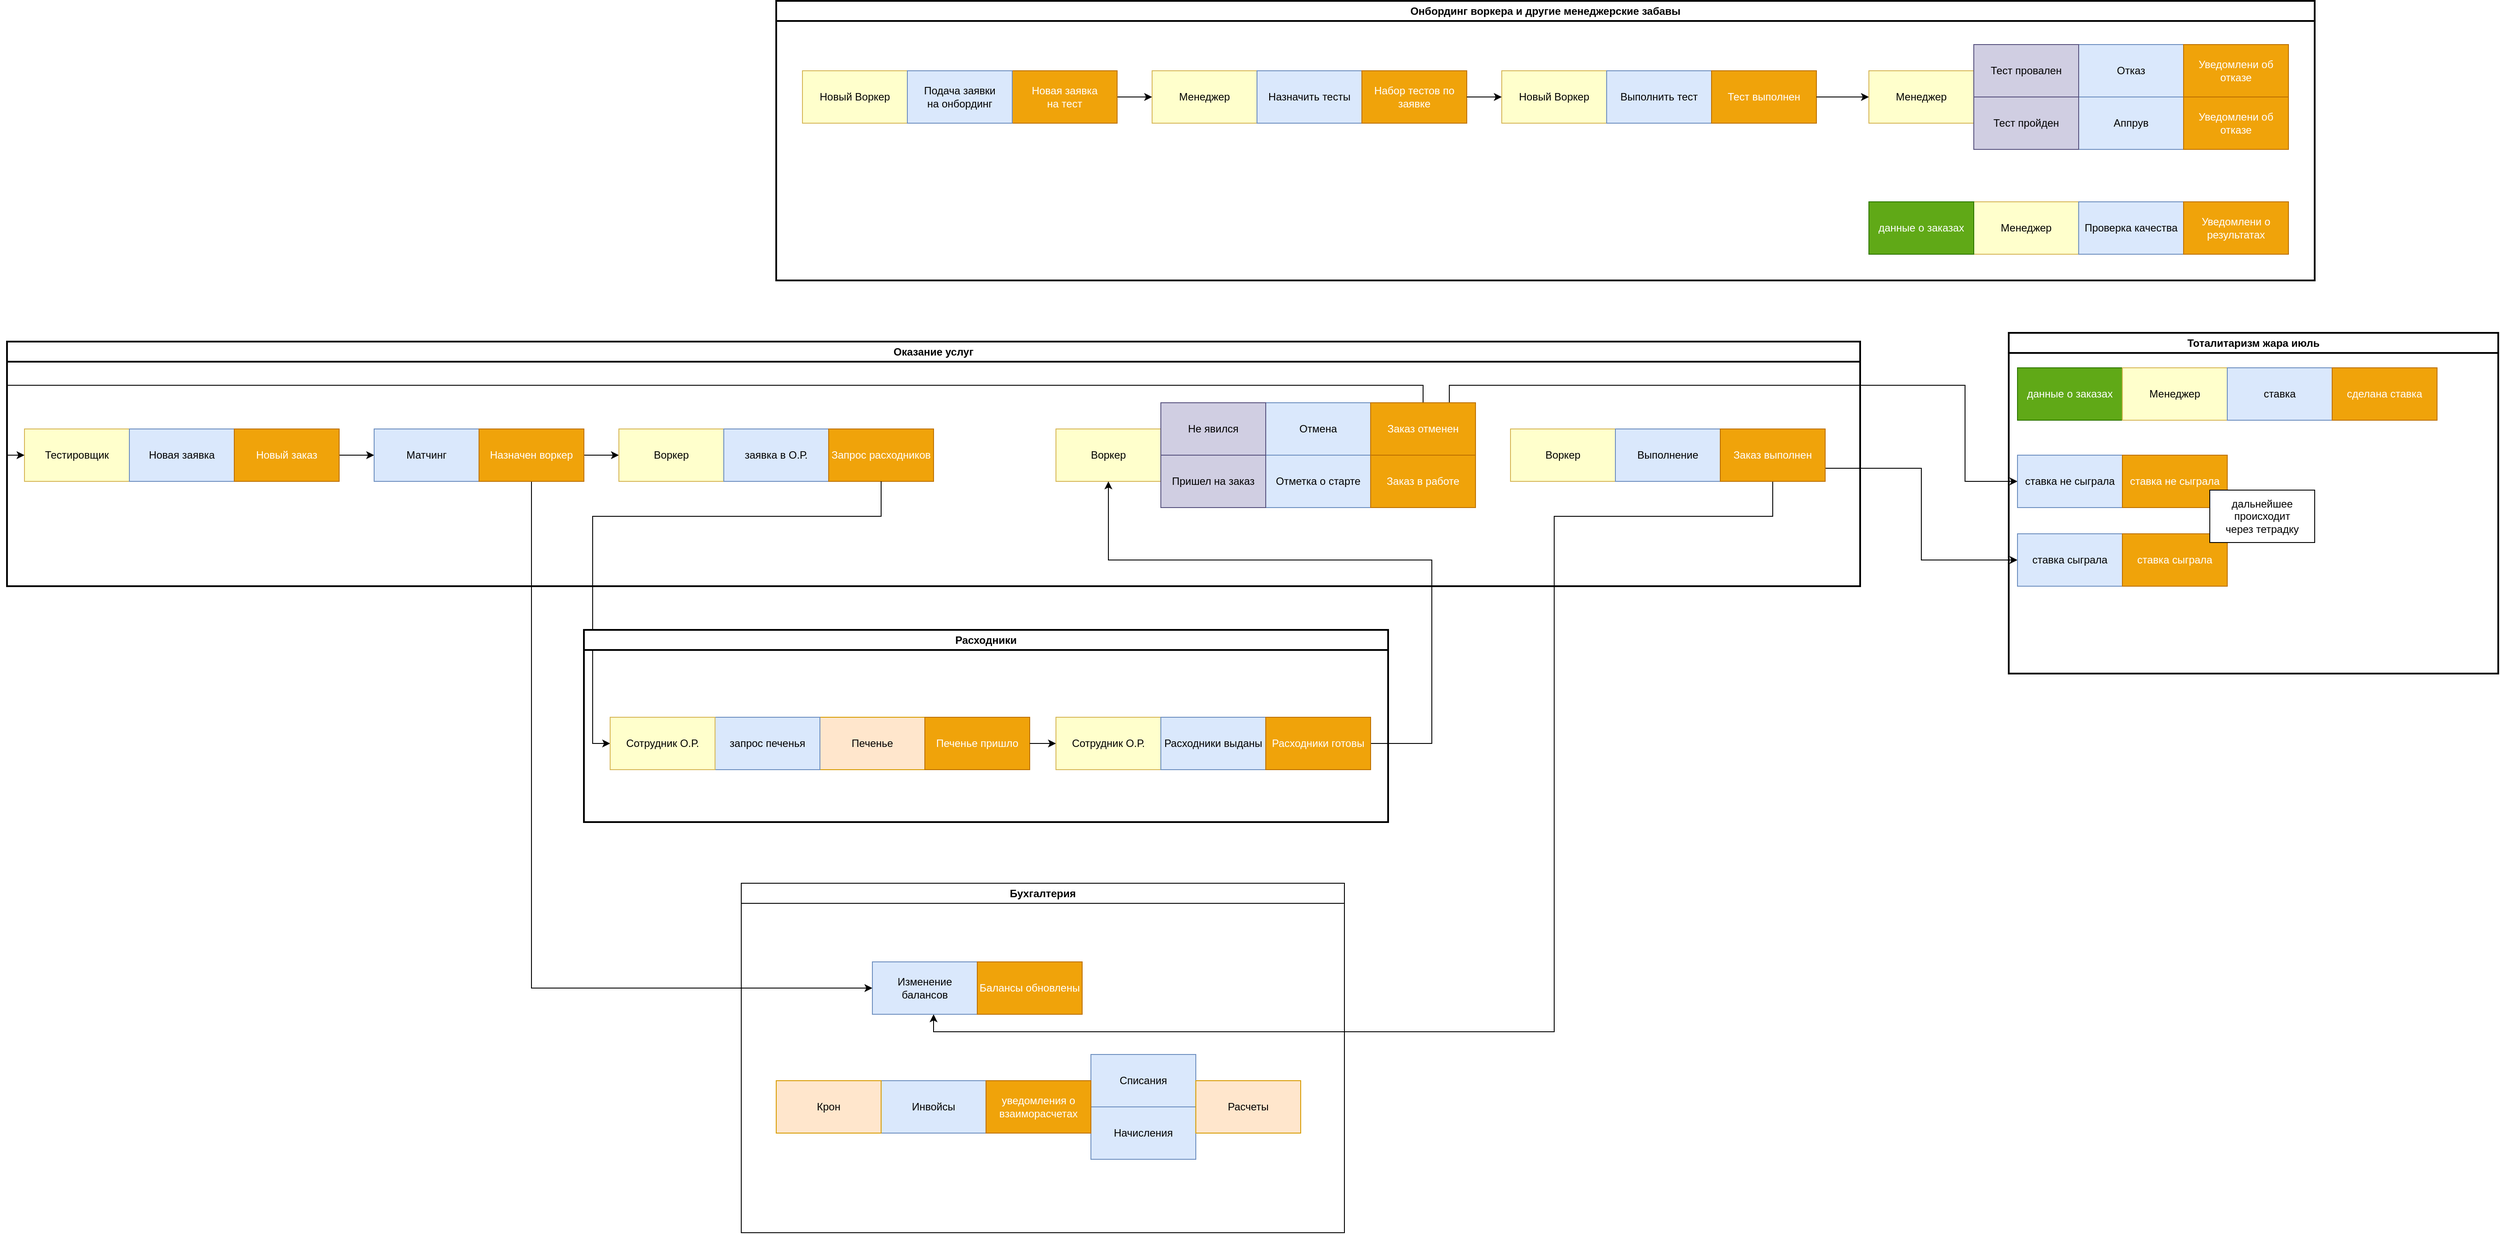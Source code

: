 <mxfile version="22.0.3" type="device">
  <diagram name="Page-1" id="cu8HoAJBPppChcAsw30A">
    <mxGraphModel dx="2760" dy="5211" grid="1" gridSize="10" guides="1" tooltips="1" connect="1" arrows="1" fold="1" page="1" pageScale="1" pageWidth="1169" pageHeight="827" math="0" shadow="0">
      <root>
        <mxCell id="0" />
        <mxCell id="1" parent="0" />
        <mxCell id="0N0rDKjKPEKVKHD4B6wy-2" value="Тестировщик" style="rounded=0;whiteSpace=wrap;html=1;fillColor=#FFFFCC;strokeColor=#d6b656;" vertex="1" parent="1">
          <mxGeometry x="40" y="-600" width="120" height="60" as="geometry" />
        </mxCell>
        <mxCell id="0N0rDKjKPEKVKHD4B6wy-26" value="Новая заявка" style="rounded=0;whiteSpace=wrap;html=1;fillColor=#dae8fc;strokeColor=#6c8ebf;" vertex="1" parent="1">
          <mxGeometry x="160" y="-600" width="120" height="60" as="geometry" />
        </mxCell>
        <mxCell id="0N0rDKjKPEKVKHD4B6wy-31" value="" style="edgeStyle=orthogonalEdgeStyle;rounded=0;orthogonalLoop=1;jettySize=auto;html=1;" edge="1" parent="1" source="0N0rDKjKPEKVKHD4B6wy-27" target="0N0rDKjKPEKVKHD4B6wy-29">
          <mxGeometry relative="1" as="geometry" />
        </mxCell>
        <mxCell id="0N0rDKjKPEKVKHD4B6wy-27" value="Новый заказ" style="rounded=0;whiteSpace=wrap;html=1;fillColor=#f0a30a;strokeColor=#BD7000;fontColor=#ffffff;" vertex="1" parent="1">
          <mxGeometry x="280" y="-600" width="120" height="60" as="geometry" />
        </mxCell>
        <mxCell id="0N0rDKjKPEKVKHD4B6wy-29" value="Матчинг" style="rounded=0;whiteSpace=wrap;html=1;fillColor=#dae8fc;strokeColor=#6c8ebf;" vertex="1" parent="1">
          <mxGeometry x="440" y="-600" width="120" height="60" as="geometry" />
        </mxCell>
        <mxCell id="0N0rDKjKPEKVKHD4B6wy-36" value="" style="edgeStyle=orthogonalEdgeStyle;rounded=0;orthogonalLoop=1;jettySize=auto;html=1;" edge="1" parent="1" source="0N0rDKjKPEKVKHD4B6wy-30" target="0N0rDKjKPEKVKHD4B6wy-35">
          <mxGeometry relative="1" as="geometry" />
        </mxCell>
        <mxCell id="0N0rDKjKPEKVKHD4B6wy-39" style="edgeStyle=orthogonalEdgeStyle;rounded=0;orthogonalLoop=1;jettySize=auto;html=1;exitX=0.5;exitY=1;exitDx=0;exitDy=0;entryX=0;entryY=0.5;entryDx=0;entryDy=0;" edge="1" parent="1" source="0N0rDKjKPEKVKHD4B6wy-30" target="0N0rDKjKPEKVKHD4B6wy-32">
          <mxGeometry relative="1" as="geometry" />
        </mxCell>
        <mxCell id="0N0rDKjKPEKVKHD4B6wy-30" value="Назначен воркер" style="rounded=0;whiteSpace=wrap;html=1;fillColor=#f0a30a;strokeColor=#BD7000;fontColor=#ffffff;" vertex="1" parent="1">
          <mxGeometry x="560" y="-600" width="120" height="60" as="geometry" />
        </mxCell>
        <mxCell id="0N0rDKjKPEKVKHD4B6wy-42" value="" style="group" vertex="1" connectable="0" parent="1">
          <mxGeometry x="720" y="-600" width="360" height="60" as="geometry" />
        </mxCell>
        <mxCell id="0N0rDKjKPEKVKHD4B6wy-35" value="Воркер" style="rounded=0;whiteSpace=wrap;html=1;fillColor=#FFFFCC;strokeColor=#d6b656;" vertex="1" parent="0N0rDKjKPEKVKHD4B6wy-42">
          <mxGeometry width="120" height="60" as="geometry" />
        </mxCell>
        <mxCell id="0N0rDKjKPEKVKHD4B6wy-37" value="заявка в О.Р." style="rounded=0;whiteSpace=wrap;html=1;fillColor=#dae8fc;strokeColor=#6c8ebf;" vertex="1" parent="0N0rDKjKPEKVKHD4B6wy-42">
          <mxGeometry x="120" width="120" height="60" as="geometry" />
        </mxCell>
        <mxCell id="0N0rDKjKPEKVKHD4B6wy-38" value="Запрос расходников" style="rounded=0;whiteSpace=wrap;html=1;fillColor=#f0a30a;strokeColor=#BD7000;fontColor=#ffffff;" vertex="1" parent="0N0rDKjKPEKVKHD4B6wy-42">
          <mxGeometry x="240" width="120" height="60" as="geometry" />
        </mxCell>
        <mxCell id="0N0rDKjKPEKVKHD4B6wy-63" value="Воркер" style="rounded=0;whiteSpace=wrap;html=1;fillColor=#FFFFCC;strokeColor=#d6b656;" vertex="1" parent="1">
          <mxGeometry x="1220" y="-600" width="120" height="60" as="geometry" />
        </mxCell>
        <mxCell id="0N0rDKjKPEKVKHD4B6wy-64" value="" style="edgeStyle=orthogonalEdgeStyle;rounded=0;orthogonalLoop=1;jettySize=auto;html=1;exitX=1;exitY=0.5;exitDx=0;exitDy=0;" edge="1" parent="1" source="0N0rDKjKPEKVKHD4B6wy-47" target="0N0rDKjKPEKVKHD4B6wy-63">
          <mxGeometry relative="1" as="geometry">
            <Array as="points">
              <mxPoint x="1650" y="-240" />
              <mxPoint x="1650" y="-450" />
              <mxPoint x="1280" y="-450" />
            </Array>
          </mxGeometry>
        </mxCell>
        <mxCell id="0N0rDKjKPEKVKHD4B6wy-65" value="Отмена" style="rounded=0;whiteSpace=wrap;html=1;fillColor=#dae8fc;strokeColor=#6c8ebf;" vertex="1" parent="1">
          <mxGeometry x="1460" y="-630" width="120" height="60" as="geometry" />
        </mxCell>
        <mxCell id="0N0rDKjKPEKVKHD4B6wy-66" value="Отметка о старте" style="rounded=0;whiteSpace=wrap;html=1;fillColor=#dae8fc;strokeColor=#6c8ebf;" vertex="1" parent="1">
          <mxGeometry x="1460" y="-570" width="120" height="60" as="geometry" />
        </mxCell>
        <mxCell id="0N0rDKjKPEKVKHD4B6wy-67" value="Пришел на заказ" style="rounded=0;whiteSpace=wrap;html=1;fillColor=#d0cee2;strokeColor=#56517e;" vertex="1" parent="1">
          <mxGeometry x="1340" y="-570" width="120" height="60" as="geometry" />
        </mxCell>
        <mxCell id="0N0rDKjKPEKVKHD4B6wy-70" value="Не явился" style="rounded=0;whiteSpace=wrap;html=1;fillColor=#d0cee2;strokeColor=#56517e;" vertex="1" parent="1">
          <mxGeometry x="1340" y="-630" width="120" height="60" as="geometry" />
        </mxCell>
        <mxCell id="0N0rDKjKPEKVKHD4B6wy-76" style="edgeStyle=orthogonalEdgeStyle;rounded=0;orthogonalLoop=1;jettySize=auto;html=1;exitX=0.5;exitY=0;exitDx=0;exitDy=0;entryX=0;entryY=0.5;entryDx=0;entryDy=0;" edge="1" parent="1" source="0N0rDKjKPEKVKHD4B6wy-71" target="0N0rDKjKPEKVKHD4B6wy-2">
          <mxGeometry relative="1" as="geometry" />
        </mxCell>
        <mxCell id="0N0rDKjKPEKVKHD4B6wy-130" style="edgeStyle=orthogonalEdgeStyle;rounded=0;orthogonalLoop=1;jettySize=auto;html=1;exitX=0.75;exitY=0;exitDx=0;exitDy=0;entryX=0;entryY=0.5;entryDx=0;entryDy=0;" edge="1" parent="1" source="0N0rDKjKPEKVKHD4B6wy-71" target="0N0rDKjKPEKVKHD4B6wy-109">
          <mxGeometry relative="1" as="geometry">
            <Array as="points">
              <mxPoint x="1670" y="-650" />
              <mxPoint x="2260" y="-650" />
              <mxPoint x="2260" y="-540" />
            </Array>
          </mxGeometry>
        </mxCell>
        <mxCell id="0N0rDKjKPEKVKHD4B6wy-71" value="Заказ отменен" style="rounded=0;whiteSpace=wrap;html=1;fillColor=#f0a30a;strokeColor=#BD7000;fontColor=#ffffff;" vertex="1" parent="1">
          <mxGeometry x="1580" y="-630" width="120" height="60" as="geometry" />
        </mxCell>
        <mxCell id="0N0rDKjKPEKVKHD4B6wy-72" value="Заказ в работе" style="rounded=0;whiteSpace=wrap;html=1;fillColor=#f0a30a;strokeColor=#BD7000;fontColor=#ffffff;" vertex="1" parent="1">
          <mxGeometry x="1580" y="-570" width="120" height="60" as="geometry" />
        </mxCell>
        <mxCell id="0N0rDKjKPEKVKHD4B6wy-77" value="Воркер" style="rounded=0;whiteSpace=wrap;html=1;fillColor=#FFFFCC;strokeColor=#d6b656;" vertex="1" parent="1">
          <mxGeometry x="1740" y="-600" width="120" height="60" as="geometry" />
        </mxCell>
        <mxCell id="0N0rDKjKPEKVKHD4B6wy-78" value="Выполнение" style="rounded=0;whiteSpace=wrap;html=1;fillColor=#dae8fc;strokeColor=#6c8ebf;" vertex="1" parent="1">
          <mxGeometry x="1860" y="-600" width="120" height="60" as="geometry" />
        </mxCell>
        <mxCell id="0N0rDKjKPEKVKHD4B6wy-124" style="edgeStyle=orthogonalEdgeStyle;rounded=0;orthogonalLoop=1;jettySize=auto;html=1;exitX=0.5;exitY=1;exitDx=0;exitDy=0;" edge="1" parent="1" source="0N0rDKjKPEKVKHD4B6wy-79" target="0N0rDKjKPEKVKHD4B6wy-32">
          <mxGeometry relative="1" as="geometry">
            <Array as="points">
              <mxPoint x="2040" y="-500" />
              <mxPoint x="1790" y="-500" />
              <mxPoint x="1790" y="90" />
              <mxPoint x="1080" y="90" />
            </Array>
          </mxGeometry>
        </mxCell>
        <mxCell id="0N0rDKjKPEKVKHD4B6wy-131" style="edgeStyle=orthogonalEdgeStyle;rounded=0;orthogonalLoop=1;jettySize=auto;html=1;exitX=1;exitY=0.75;exitDx=0;exitDy=0;entryX=0;entryY=0.5;entryDx=0;entryDy=0;" edge="1" parent="1" source="0N0rDKjKPEKVKHD4B6wy-79" target="0N0rDKjKPEKVKHD4B6wy-106">
          <mxGeometry relative="1" as="geometry" />
        </mxCell>
        <mxCell id="0N0rDKjKPEKVKHD4B6wy-79" value="Заказ выполнен" style="rounded=0;whiteSpace=wrap;html=1;fillColor=#f0a30a;strokeColor=#BD7000;fontColor=#ffffff;" vertex="1" parent="1">
          <mxGeometry x="1980" y="-600" width="120" height="60" as="geometry" />
        </mxCell>
        <mxCell id="0N0rDKjKPEKVKHD4B6wy-100" value="Тоталитаризм жара июль" style="swimlane;whiteSpace=wrap;html=1;strokeWidth=2;" vertex="1" parent="1">
          <mxGeometry x="2310" y="-710" width="560" height="390" as="geometry" />
        </mxCell>
        <mxCell id="0N0rDKjKPEKVKHD4B6wy-98" value="данные о заказах" style="rounded=0;whiteSpace=wrap;html=1;fillColor=#60a917;strokeColor=#2D7600;fontColor=#ffffff;" vertex="1" parent="0N0rDKjKPEKVKHD4B6wy-100">
          <mxGeometry x="10" y="40" width="120" height="60" as="geometry" />
        </mxCell>
        <mxCell id="0N0rDKjKPEKVKHD4B6wy-99" value="Менеджер" style="rounded=0;whiteSpace=wrap;html=1;fillColor=#FFFFCC;strokeColor=#d6b656;" vertex="1" parent="0N0rDKjKPEKVKHD4B6wy-100">
          <mxGeometry x="130" y="40" width="120" height="60" as="geometry" />
        </mxCell>
        <mxCell id="0N0rDKjKPEKVKHD4B6wy-97" value="ставка" style="rounded=0;whiteSpace=wrap;html=1;fillColor=#dae8fc;strokeColor=#6c8ebf;" vertex="1" parent="0N0rDKjKPEKVKHD4B6wy-100">
          <mxGeometry x="250" y="40" width="120" height="60" as="geometry" />
        </mxCell>
        <mxCell id="0N0rDKjKPEKVKHD4B6wy-105" value="сделана ставка" style="rounded=0;whiteSpace=wrap;html=1;fillColor=#f0a30a;strokeColor=#BD7000;fontColor=#ffffff;" vertex="1" parent="0N0rDKjKPEKVKHD4B6wy-100">
          <mxGeometry x="370" y="40" width="120" height="60" as="geometry" />
        </mxCell>
        <mxCell id="0N0rDKjKPEKVKHD4B6wy-106" value="ставка сыграла" style="rounded=0;whiteSpace=wrap;html=1;fillColor=#dae8fc;strokeColor=#6c8ebf;" vertex="1" parent="0N0rDKjKPEKVKHD4B6wy-100">
          <mxGeometry x="10" y="230" width="120" height="60" as="geometry" />
        </mxCell>
        <mxCell id="0N0rDKjKPEKVKHD4B6wy-107" value="ставка сыграла" style="rounded=0;whiteSpace=wrap;html=1;fillColor=#f0a30a;strokeColor=#BD7000;fontColor=#ffffff;" vertex="1" parent="0N0rDKjKPEKVKHD4B6wy-100">
          <mxGeometry x="130" y="230" width="120" height="60" as="geometry" />
        </mxCell>
        <mxCell id="0N0rDKjKPEKVKHD4B6wy-109" value="ставка не сыграла" style="rounded=0;whiteSpace=wrap;html=1;fillColor=#dae8fc;strokeColor=#6c8ebf;" vertex="1" parent="0N0rDKjKPEKVKHD4B6wy-100">
          <mxGeometry x="10" y="140" width="120" height="60" as="geometry" />
        </mxCell>
        <mxCell id="0N0rDKjKPEKVKHD4B6wy-110" value="ставка не сыграла" style="rounded=0;whiteSpace=wrap;html=1;fillColor=#f0a30a;strokeColor=#BD7000;fontColor=#ffffff;" vertex="1" parent="0N0rDKjKPEKVKHD4B6wy-100">
          <mxGeometry x="130" y="140" width="120" height="60" as="geometry" />
        </mxCell>
        <mxCell id="0N0rDKjKPEKVKHD4B6wy-132" value="дальнейшее&lt;br&gt;происходит&lt;br&gt;через тетрадку" style="rounded=0;whiteSpace=wrap;html=1;" vertex="1" parent="0N0rDKjKPEKVKHD4B6wy-100">
          <mxGeometry x="230" y="180" width="120" height="60" as="geometry" />
        </mxCell>
        <mxCell id="0N0rDKjKPEKVKHD4B6wy-119" value="" style="edgeStyle=orthogonalEdgeStyle;rounded=0;orthogonalLoop=1;jettySize=auto;html=1;entryX=0;entryY=0.5;entryDx=0;entryDy=0;" edge="1" parent="1" source="0N0rDKjKPEKVKHD4B6wy-38" target="0N0rDKjKPEKVKHD4B6wy-127">
          <mxGeometry relative="1" as="geometry">
            <mxPoint x="1080" y="-570" as="sourcePoint" />
            <mxPoint x="990" y="-410" as="targetPoint" />
            <Array as="points">
              <mxPoint x="1020" y="-500" />
              <mxPoint x="690" y="-500" />
              <mxPoint x="690" y="-240" />
            </Array>
          </mxGeometry>
        </mxCell>
        <mxCell id="0N0rDKjKPEKVKHD4B6wy-120" value="Онбординг воркера и другие менеджерские забавы" style="swimlane;whiteSpace=wrap;html=1;strokeWidth=2;" vertex="1" parent="1">
          <mxGeometry x="900" y="-1090" width="1760" height="320" as="geometry" />
        </mxCell>
        <mxCell id="0N0rDKjKPEKVKHD4B6wy-1" value="Менеджер" style="rounded=0;whiteSpace=wrap;html=1;fillColor=#FFFFCC;strokeColor=#d6b656;" vertex="1" parent="0N0rDKjKPEKVKHD4B6wy-120">
          <mxGeometry x="430" y="80" width="120" height="60" as="geometry" />
        </mxCell>
        <mxCell id="0N0rDKjKPEKVKHD4B6wy-3" value="Новый Воркер" style="rounded=0;whiteSpace=wrap;html=1;fillColor=#FFFFCC;strokeColor=#d6b656;" vertex="1" parent="0N0rDKjKPEKVKHD4B6wy-120">
          <mxGeometry x="30" y="80" width="120" height="60" as="geometry" />
        </mxCell>
        <mxCell id="0N0rDKjKPEKVKHD4B6wy-23" value="" style="edgeStyle=orthogonalEdgeStyle;rounded=0;orthogonalLoop=1;jettySize=auto;html=1;" edge="1" parent="0N0rDKjKPEKVKHD4B6wy-120" source="0N0rDKjKPEKVKHD4B6wy-8" target="0N0rDKjKPEKVKHD4B6wy-1">
          <mxGeometry relative="1" as="geometry" />
        </mxCell>
        <mxCell id="0N0rDKjKPEKVKHD4B6wy-8" value="Новая заявка&lt;br&gt;на тест" style="rounded=0;whiteSpace=wrap;html=1;fillColor=#f0a30a;strokeColor=#BD7000;fontColor=#ffffff;" vertex="1" parent="0N0rDKjKPEKVKHD4B6wy-120">
          <mxGeometry x="270" y="80" width="120" height="60" as="geometry" />
        </mxCell>
        <mxCell id="0N0rDKjKPEKVKHD4B6wy-9" value="Подача заявки&lt;br style=&quot;border-color: var(--border-color);&quot;&gt;на онбординг" style="rounded=0;whiteSpace=wrap;html=1;fillColor=#dae8fc;strokeColor=#6c8ebf;" vertex="1" parent="0N0rDKjKPEKVKHD4B6wy-120">
          <mxGeometry x="150" y="80" width="120" height="60" as="geometry" />
        </mxCell>
        <mxCell id="0N0rDKjKPEKVKHD4B6wy-12" value="Назначить тесты" style="rounded=0;whiteSpace=wrap;html=1;fillColor=#dae8fc;strokeColor=#6c8ebf;" vertex="1" parent="0N0rDKjKPEKVKHD4B6wy-120">
          <mxGeometry x="550" y="80" width="120" height="60" as="geometry" />
        </mxCell>
        <mxCell id="0N0rDKjKPEKVKHD4B6wy-13" value="Набор тестов по заявке" style="rounded=0;whiteSpace=wrap;html=1;fillColor=#f0a30a;strokeColor=#BD7000;fontColor=#ffffff;" vertex="1" parent="0N0rDKjKPEKVKHD4B6wy-120">
          <mxGeometry x="670" y="80" width="120" height="60" as="geometry" />
        </mxCell>
        <mxCell id="0N0rDKjKPEKVKHD4B6wy-14" value="Новый Воркер" style="rounded=0;whiteSpace=wrap;html=1;fillColor=#FFFFCC;strokeColor=#d6b656;" vertex="1" parent="0N0rDKjKPEKVKHD4B6wy-120">
          <mxGeometry x="830" y="80" width="120" height="60" as="geometry" />
        </mxCell>
        <mxCell id="0N0rDKjKPEKVKHD4B6wy-24" value="" style="edgeStyle=orthogonalEdgeStyle;rounded=0;orthogonalLoop=1;jettySize=auto;html=1;" edge="1" parent="0N0rDKjKPEKVKHD4B6wy-120" source="0N0rDKjKPEKVKHD4B6wy-13" target="0N0rDKjKPEKVKHD4B6wy-14">
          <mxGeometry relative="1" as="geometry" />
        </mxCell>
        <mxCell id="0N0rDKjKPEKVKHD4B6wy-15" value="Выполнить тест" style="rounded=0;whiteSpace=wrap;html=1;fillColor=#dae8fc;strokeColor=#6c8ebf;" vertex="1" parent="0N0rDKjKPEKVKHD4B6wy-120">
          <mxGeometry x="950" y="80" width="120" height="60" as="geometry" />
        </mxCell>
        <mxCell id="0N0rDKjKPEKVKHD4B6wy-16" value="Тест выполнен" style="rounded=0;whiteSpace=wrap;html=1;fillColor=#f0a30a;strokeColor=#BD7000;fontColor=#ffffff;" vertex="1" parent="0N0rDKjKPEKVKHD4B6wy-120">
          <mxGeometry x="1070" y="80" width="120" height="60" as="geometry" />
        </mxCell>
        <mxCell id="0N0rDKjKPEKVKHD4B6wy-17" value="Менеджер" style="rounded=0;whiteSpace=wrap;html=1;fillColor=#FFFFCC;strokeColor=#d6b656;" vertex="1" parent="0N0rDKjKPEKVKHD4B6wy-120">
          <mxGeometry x="1250" y="80" width="120" height="60" as="geometry" />
        </mxCell>
        <mxCell id="0N0rDKjKPEKVKHD4B6wy-25" value="" style="edgeStyle=orthogonalEdgeStyle;rounded=0;orthogonalLoop=1;jettySize=auto;html=1;" edge="1" parent="0N0rDKjKPEKVKHD4B6wy-120" source="0N0rDKjKPEKVKHD4B6wy-16" target="0N0rDKjKPEKVKHD4B6wy-17">
          <mxGeometry relative="1" as="geometry" />
        </mxCell>
        <mxCell id="0N0rDKjKPEKVKHD4B6wy-18" value="Отказ" style="rounded=0;whiteSpace=wrap;html=1;fillColor=#dae8fc;strokeColor=#6c8ebf;" vertex="1" parent="0N0rDKjKPEKVKHD4B6wy-120">
          <mxGeometry x="1490" y="50" width="120" height="60" as="geometry" />
        </mxCell>
        <mxCell id="0N0rDKjKPEKVKHD4B6wy-19" value="Уведомлени об&lt;br&gt;отказе" style="rounded=0;whiteSpace=wrap;html=1;fillColor=#f0a30a;strokeColor=#BD7000;fontColor=#ffffff;" vertex="1" parent="0N0rDKjKPEKVKHD4B6wy-120">
          <mxGeometry x="1610" y="50" width="120" height="60" as="geometry" />
        </mxCell>
        <mxCell id="0N0rDKjKPEKVKHD4B6wy-21" value="Аппрув" style="rounded=0;whiteSpace=wrap;html=1;fillColor=#dae8fc;strokeColor=#6c8ebf;" vertex="1" parent="0N0rDKjKPEKVKHD4B6wy-120">
          <mxGeometry x="1490" y="110" width="120" height="60" as="geometry" />
        </mxCell>
        <mxCell id="0N0rDKjKPEKVKHD4B6wy-22" value="Уведомлени об&lt;br&gt;отказе" style="rounded=0;whiteSpace=wrap;html=1;fillColor=#f0a30a;strokeColor=#BD7000;fontColor=#ffffff;" vertex="1" parent="0N0rDKjKPEKVKHD4B6wy-120">
          <mxGeometry x="1610" y="110" width="120" height="60" as="geometry" />
        </mxCell>
        <mxCell id="0N0rDKjKPEKVKHD4B6wy-68" value="Тест провален" style="rounded=0;whiteSpace=wrap;html=1;fillColor=#d0cee2;strokeColor=#56517e;" vertex="1" parent="0N0rDKjKPEKVKHD4B6wy-120">
          <mxGeometry x="1370" y="50" width="120" height="60" as="geometry" />
        </mxCell>
        <mxCell id="0N0rDKjKPEKVKHD4B6wy-69" value="Тест пройден" style="rounded=0;whiteSpace=wrap;html=1;fillColor=#d0cee2;strokeColor=#56517e;" vertex="1" parent="0N0rDKjKPEKVKHD4B6wy-120">
          <mxGeometry x="1370" y="110" width="120" height="60" as="geometry" />
        </mxCell>
        <mxCell id="0N0rDKjKPEKVKHD4B6wy-129" value="" style="group" vertex="1" connectable="0" parent="0N0rDKjKPEKVKHD4B6wy-120">
          <mxGeometry x="1250" y="230" width="480" height="60" as="geometry" />
        </mxCell>
        <mxCell id="0N0rDKjKPEKVKHD4B6wy-101" value="Менеджер" style="rounded=0;whiteSpace=wrap;html=1;fillColor=#FFFFCC;strokeColor=#d6b656;" vertex="1" parent="0N0rDKjKPEKVKHD4B6wy-129">
          <mxGeometry x="120" width="120" height="60" as="geometry" />
        </mxCell>
        <mxCell id="0N0rDKjKPEKVKHD4B6wy-102" value="Проверка качества" style="rounded=0;whiteSpace=wrap;html=1;fillColor=#dae8fc;strokeColor=#6c8ebf;" vertex="1" parent="0N0rDKjKPEKVKHD4B6wy-129">
          <mxGeometry x="240" width="120" height="60" as="geometry" />
        </mxCell>
        <mxCell id="0N0rDKjKPEKVKHD4B6wy-103" value="Уведомлени о результатах" style="rounded=0;whiteSpace=wrap;html=1;fillColor=#f0a30a;strokeColor=#BD7000;fontColor=#ffffff;" vertex="1" parent="0N0rDKjKPEKVKHD4B6wy-129">
          <mxGeometry x="360" width="120" height="60" as="geometry" />
        </mxCell>
        <mxCell id="0N0rDKjKPEKVKHD4B6wy-104" value="данные о заказах" style="rounded=0;whiteSpace=wrap;html=1;fillColor=#60a917;strokeColor=#2D7600;fontColor=#ffffff;" vertex="1" parent="0N0rDKjKPEKVKHD4B6wy-129">
          <mxGeometry width="120" height="60" as="geometry" />
        </mxCell>
        <mxCell id="0N0rDKjKPEKVKHD4B6wy-126" value="" style="group" vertex="1" connectable="0" parent="1">
          <mxGeometry x="860" y="-80" width="690" height="400" as="geometry" />
        </mxCell>
        <mxCell id="0N0rDKjKPEKVKHD4B6wy-40" value="" style="group" vertex="1" connectable="0" parent="0N0rDKjKPEKVKHD4B6wy-126">
          <mxGeometry x="150" y="90" width="240" height="60" as="geometry" />
        </mxCell>
        <mxCell id="0N0rDKjKPEKVKHD4B6wy-41" value="" style="group" vertex="1" connectable="0" parent="0N0rDKjKPEKVKHD4B6wy-40">
          <mxGeometry width="240" height="60" as="geometry" />
        </mxCell>
        <mxCell id="0N0rDKjKPEKVKHD4B6wy-32" value="Изменение балансов" style="rounded=0;whiteSpace=wrap;html=1;fillColor=#dae8fc;strokeColor=#6c8ebf;" vertex="1" parent="0N0rDKjKPEKVKHD4B6wy-41">
          <mxGeometry width="120" height="60" as="geometry" />
        </mxCell>
        <mxCell id="0N0rDKjKPEKVKHD4B6wy-34" value="Балансы обновлены" style="rounded=0;whiteSpace=wrap;html=1;fillColor=#f0a30a;strokeColor=#BD7000;fontColor=#ffffff;" vertex="1" parent="0N0rDKjKPEKVKHD4B6wy-41">
          <mxGeometry x="120" width="120" height="60" as="geometry" />
        </mxCell>
        <mxCell id="0N0rDKjKPEKVKHD4B6wy-96" value="" style="group" vertex="1" connectable="0" parent="0N0rDKjKPEKVKHD4B6wy-126">
          <mxGeometry x="40" y="196" width="600" height="120" as="geometry" />
        </mxCell>
        <mxCell id="0N0rDKjKPEKVKHD4B6wy-93" value="Инвойсы" style="rounded=0;whiteSpace=wrap;html=1;fillColor=#dae8fc;strokeColor=#6c8ebf;" vertex="1" parent="0N0rDKjKPEKVKHD4B6wy-96">
          <mxGeometry x="120" y="30" width="120" height="60" as="geometry" />
        </mxCell>
        <mxCell id="0N0rDKjKPEKVKHD4B6wy-55" value="Крон" style="rounded=0;whiteSpace=wrap;html=1;fillColor=#ffe6cc;strokeColor=#d79b00;" vertex="1" parent="0N0rDKjKPEKVKHD4B6wy-96">
          <mxGeometry y="30" width="120" height="60" as="geometry" />
        </mxCell>
        <mxCell id="0N0rDKjKPEKVKHD4B6wy-59" value="Списания" style="rounded=0;whiteSpace=wrap;html=1;fillColor=#dae8fc;strokeColor=#6c8ebf;" vertex="1" parent="0N0rDKjKPEKVKHD4B6wy-96">
          <mxGeometry x="360" width="120" height="60" as="geometry" />
        </mxCell>
        <mxCell id="0N0rDKjKPEKVKHD4B6wy-86" value="Начисления" style="rounded=0;whiteSpace=wrap;html=1;fillColor=#dae8fc;strokeColor=#6c8ebf;" vertex="1" parent="0N0rDKjKPEKVKHD4B6wy-96">
          <mxGeometry x="360" y="60" width="120" height="60" as="geometry" />
        </mxCell>
        <mxCell id="0N0rDKjKPEKVKHD4B6wy-60" value="уведомления о взаиморасчетах" style="rounded=0;whiteSpace=wrap;html=1;fillColor=#f0a30a;strokeColor=#BD7000;fontColor=#ffffff;" vertex="1" parent="0N0rDKjKPEKVKHD4B6wy-96">
          <mxGeometry x="240" y="30" width="120" height="60" as="geometry" />
        </mxCell>
        <mxCell id="0N0rDKjKPEKVKHD4B6wy-95" value="Расчеты" style="rounded=0;whiteSpace=wrap;html=1;fillColor=#ffe6cc;strokeColor=#d79b00;" vertex="1" parent="0N0rDKjKPEKVKHD4B6wy-96">
          <mxGeometry x="480" y="30" width="120" height="60" as="geometry" />
        </mxCell>
        <mxCell id="0N0rDKjKPEKVKHD4B6wy-123" value="Бухгалтерия" style="swimlane;whiteSpace=wrap;html=1;" vertex="1" parent="0N0rDKjKPEKVKHD4B6wy-126">
          <mxGeometry width="690" height="400" as="geometry" />
        </mxCell>
        <mxCell id="0N0rDKjKPEKVKHD4B6wy-128" value="Расходники" style="swimlane;whiteSpace=wrap;html=1;strokeWidth=2;" vertex="1" parent="1">
          <mxGeometry x="680" y="-370" width="920" height="220" as="geometry" />
        </mxCell>
        <mxCell id="0N0rDKjKPEKVKHD4B6wy-48" value="Печенье" style="rounded=0;whiteSpace=wrap;html=1;fillColor=#ffe6cc;strokeColor=#d79b00;" vertex="1" parent="0N0rDKjKPEKVKHD4B6wy-128">
          <mxGeometry x="270" y="100" width="120" height="60" as="geometry" />
        </mxCell>
        <mxCell id="0N0rDKjKPEKVKHD4B6wy-50" value="Печенье пришло" style="rounded=0;whiteSpace=wrap;html=1;fillColor=#f0a30a;strokeColor=#BD7000;fontColor=#ffffff;" vertex="1" parent="0N0rDKjKPEKVKHD4B6wy-128">
          <mxGeometry x="390" y="100" width="120" height="60" as="geometry" />
        </mxCell>
        <mxCell id="0N0rDKjKPEKVKHD4B6wy-118" value="запрос печенья" style="rounded=0;whiteSpace=wrap;html=1;fillColor=#dae8fc;strokeColor=#6c8ebf;" vertex="1" parent="0N0rDKjKPEKVKHD4B6wy-128">
          <mxGeometry x="150" y="100" width="120" height="60" as="geometry" />
        </mxCell>
        <mxCell id="0N0rDKjKPEKVKHD4B6wy-4" value="Сотрудник О.Р." style="rounded=0;whiteSpace=wrap;html=1;fillColor=#FFFFCC;strokeColor=#d6b656;" vertex="1" parent="0N0rDKjKPEKVKHD4B6wy-128">
          <mxGeometry x="540" y="100" width="120" height="60" as="geometry" />
        </mxCell>
        <mxCell id="0N0rDKjKPEKVKHD4B6wy-51" value="" style="edgeStyle=orthogonalEdgeStyle;rounded=0;orthogonalLoop=1;jettySize=auto;html=1;" edge="1" parent="0N0rDKjKPEKVKHD4B6wy-128" source="0N0rDKjKPEKVKHD4B6wy-50" target="0N0rDKjKPEKVKHD4B6wy-4">
          <mxGeometry relative="1" as="geometry" />
        </mxCell>
        <mxCell id="0N0rDKjKPEKVKHD4B6wy-46" value="Расходники выданы" style="rounded=0;whiteSpace=wrap;html=1;fillColor=#dae8fc;strokeColor=#6c8ebf;" vertex="1" parent="0N0rDKjKPEKVKHD4B6wy-128">
          <mxGeometry x="660" y="100" width="120" height="60" as="geometry" />
        </mxCell>
        <mxCell id="0N0rDKjKPEKVKHD4B6wy-47" value="Расходники готовы" style="rounded=0;whiteSpace=wrap;html=1;fillColor=#f0a30a;strokeColor=#BD7000;fontColor=#ffffff;" vertex="1" parent="0N0rDKjKPEKVKHD4B6wy-128">
          <mxGeometry x="780" y="100" width="120" height="60" as="geometry" />
        </mxCell>
        <mxCell id="0N0rDKjKPEKVKHD4B6wy-127" value="Сотрудник О.Р." style="rounded=0;whiteSpace=wrap;html=1;fillColor=#FFFFCC;strokeColor=#d6b656;" vertex="1" parent="0N0rDKjKPEKVKHD4B6wy-128">
          <mxGeometry x="30" y="100" width="120" height="60" as="geometry" />
        </mxCell>
        <mxCell id="0N0rDKjKPEKVKHD4B6wy-154" value="Оказание услуг" style="swimlane;whiteSpace=wrap;html=1;strokeWidth=2;" vertex="1" parent="1">
          <mxGeometry x="20" y="-700" width="2120" height="280" as="geometry" />
        </mxCell>
      </root>
    </mxGraphModel>
  </diagram>
</mxfile>
